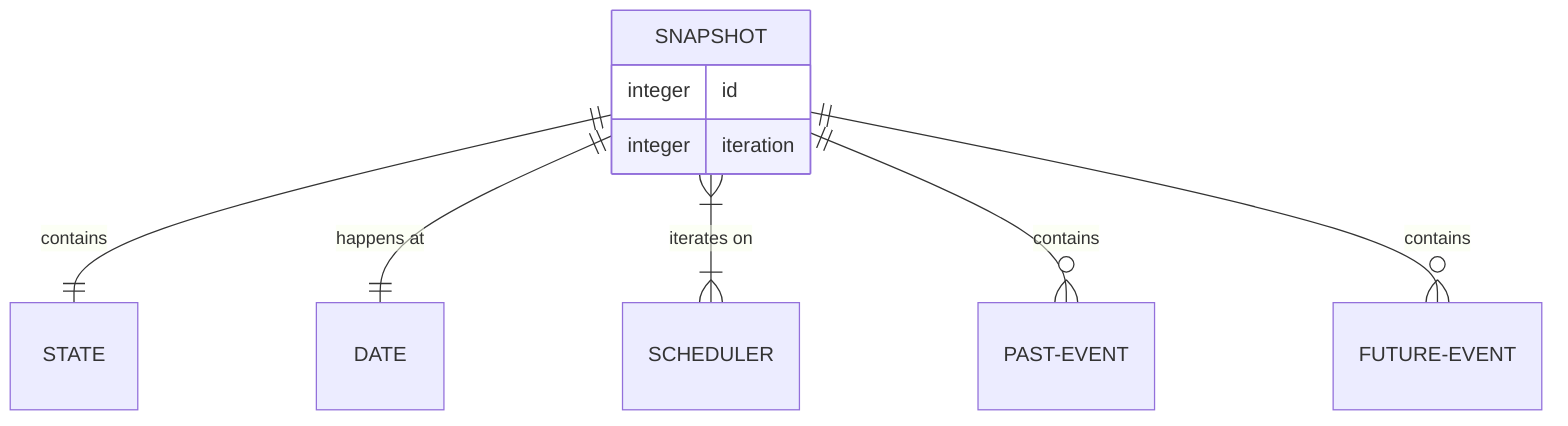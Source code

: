 erDiagram
    SNAPSHOT {
        integer id
        integer iteration}
   SNAPSHOT ||--|| STATE : "contains"
   SNAPSHOT ||--|| DATE : "happens at"
   SNAPSHOT |{--|{ SCHEDULER  : "iterates on"
	 SNAPSHOT ||--o{ PAST-EVENT : "contains"
   SNAPSHOT ||--o{ FUTURE-EVENT : "contains"
